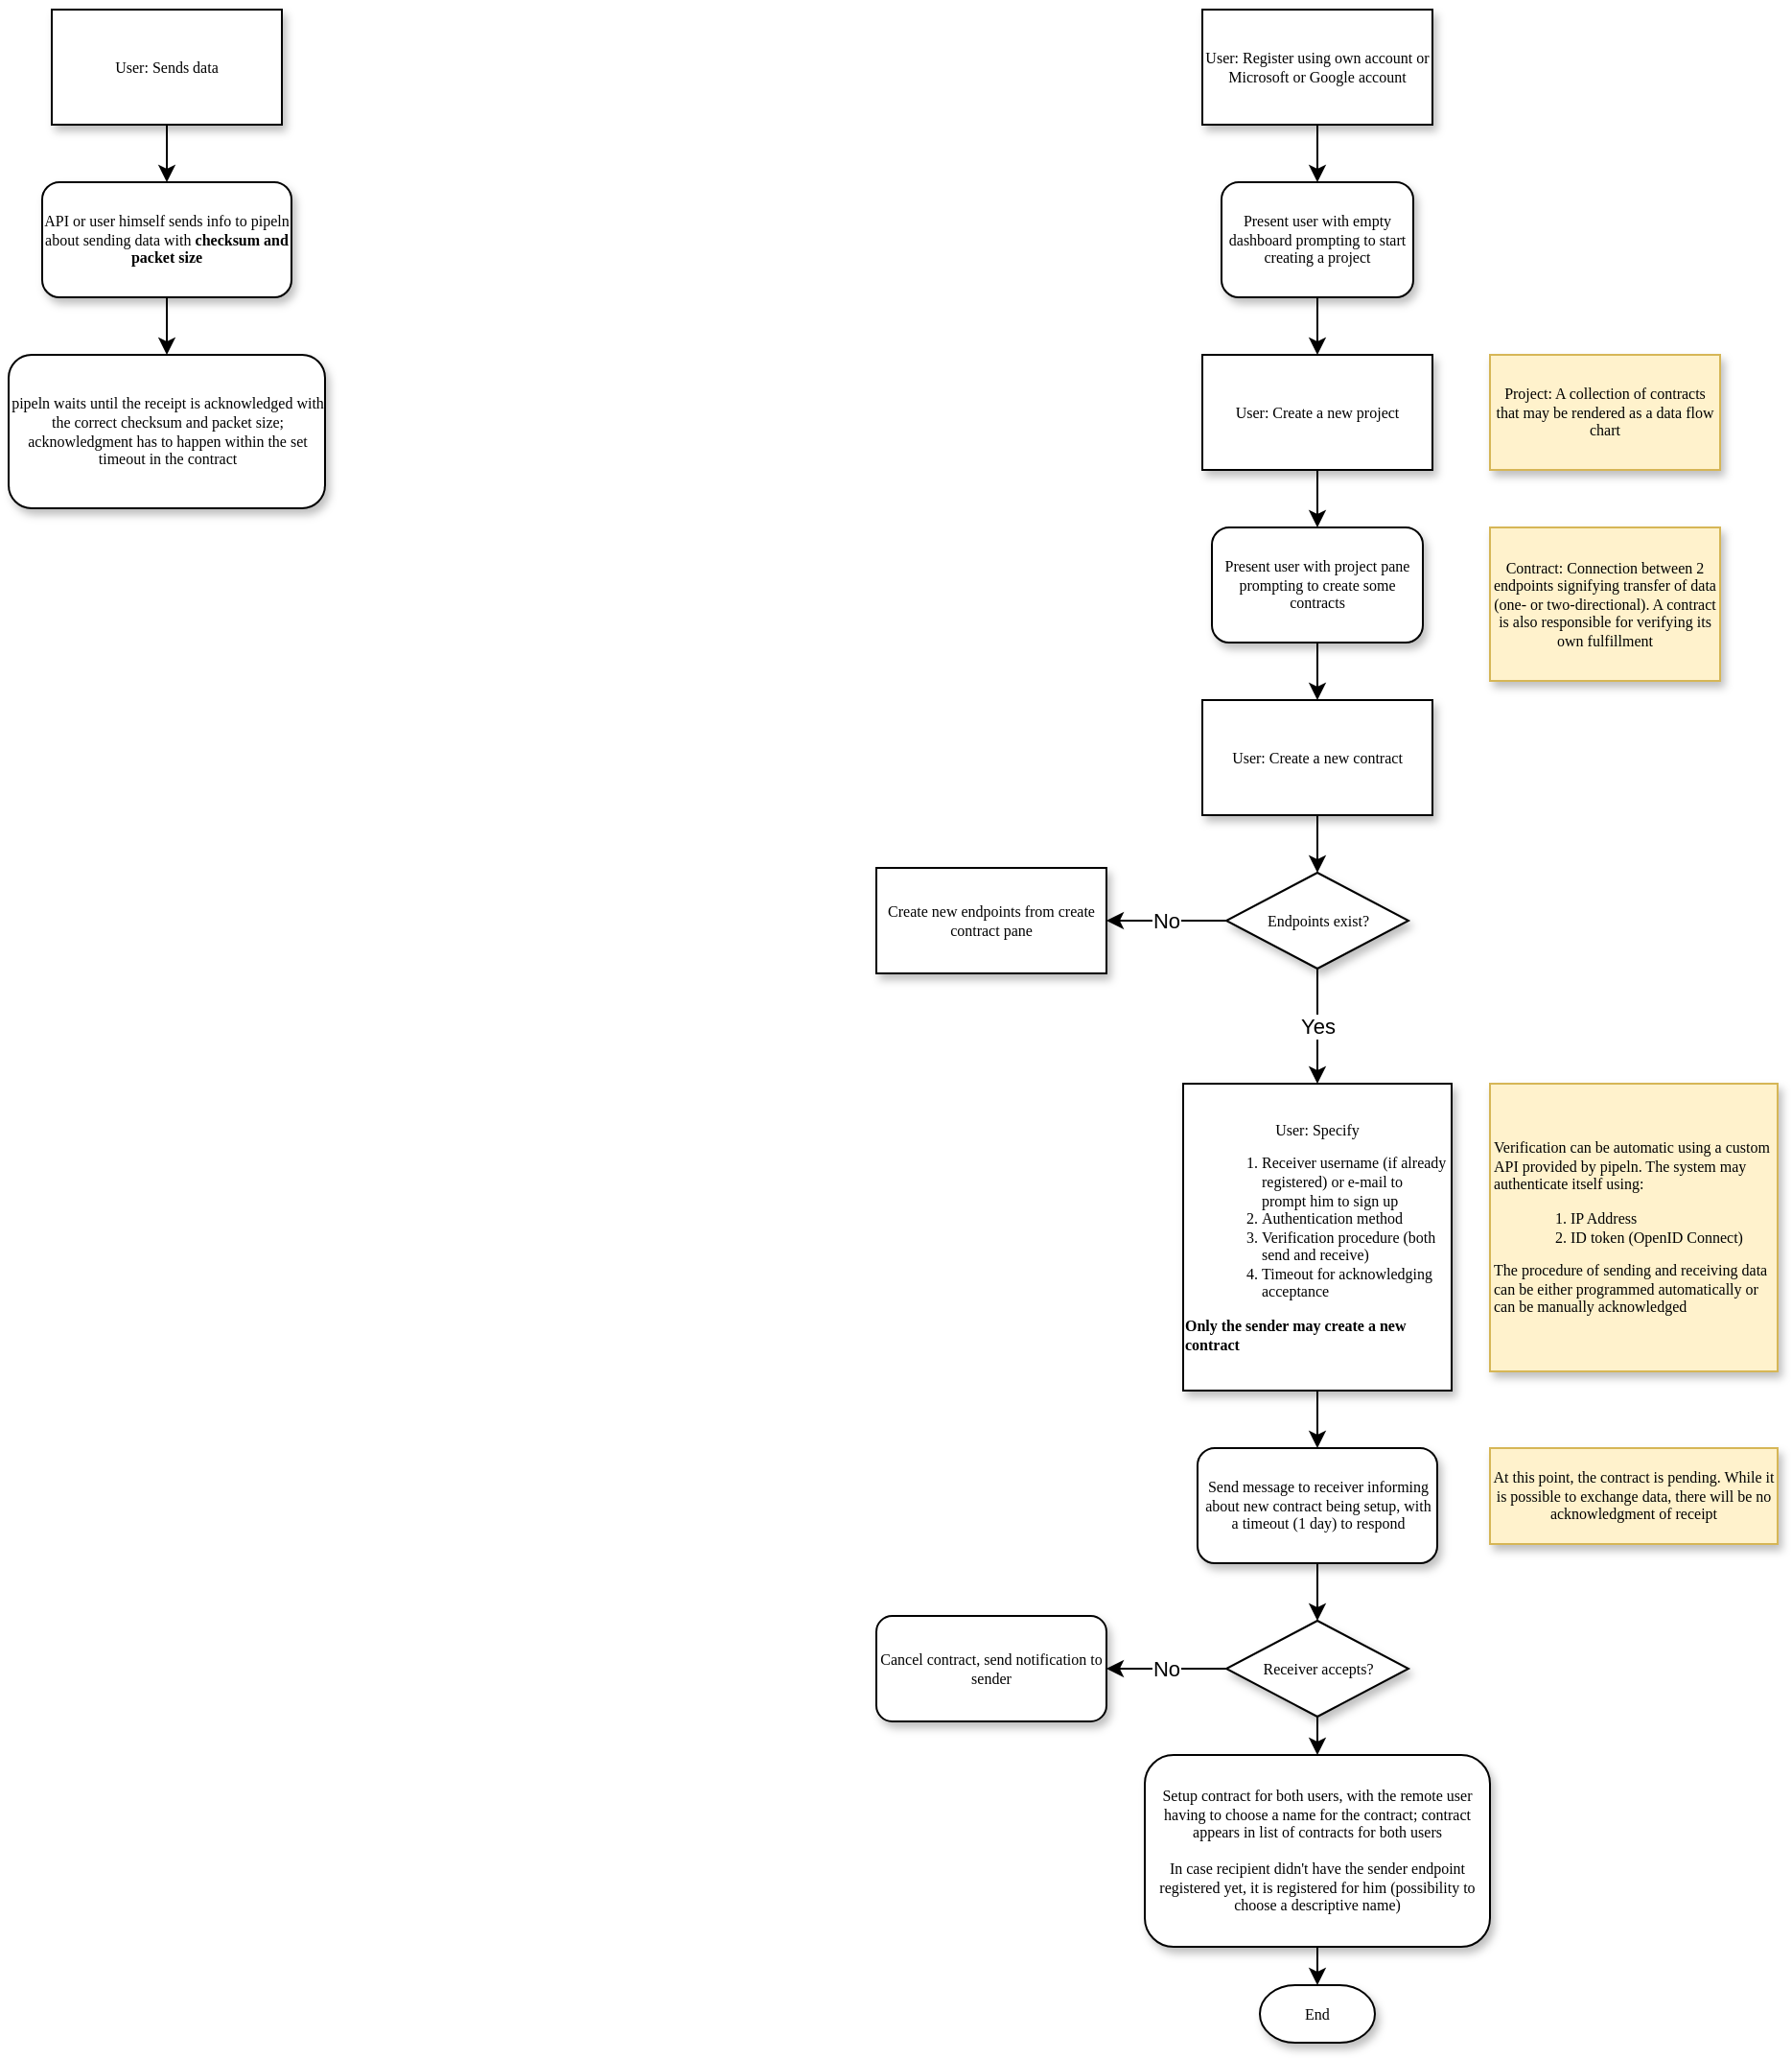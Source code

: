 <mxfile version="18.0.2" type="device"><diagram name="Page-1" id="edf60f1a-56cd-e834-aa8a-f176f3a09ee4"><mxGraphModel dx="769" dy="405" grid="1" gridSize="10" guides="1" tooltips="1" connect="1" arrows="1" fold="1" page="1" pageScale="1" pageWidth="1100" pageHeight="850" background="none" math="0" shadow="0"><root><mxCell id="0"/><mxCell id="1" parent="0"/><mxCell id="PBYG_mMgaOm4Sc-KPQiD-1" value="User: Register using own account or Microsoft or Google account" style="rounded=0;whiteSpace=wrap;html=1;shadow=1;labelBackgroundColor=none;strokeWidth=1;fontFamily=Verdana;fontSize=8;align=center;" parent="1" vertex="1"><mxGeometry x="770" y="140" width="120" height="60" as="geometry"/></mxCell><mxCell id="PBYG_mMgaOm4Sc-KPQiD-2" value="User: Create a new project" style="rounded=0;whiteSpace=wrap;html=1;shadow=1;labelBackgroundColor=none;strokeWidth=1;fontFamily=Verdana;fontSize=8;align=center;" parent="1" vertex="1"><mxGeometry x="770" y="320" width="120" height="60" as="geometry"/></mxCell><mxCell id="PBYG_mMgaOm4Sc-KPQiD-3" value="Present user with empty dashboard prompting to start creating a project" style="rounded=1;whiteSpace=wrap;html=1;shadow=1;labelBackgroundColor=none;strokeWidth=1;fontFamily=Verdana;fontSize=8;align=center;" parent="1" vertex="1"><mxGeometry x="780" y="230" width="100" height="60" as="geometry"/></mxCell><mxCell id="PBYG_mMgaOm4Sc-KPQiD-4" value="Project: A collection of contracts that may be rendered as a data flow chart" style="rounded=0;whiteSpace=wrap;html=1;shadow=1;labelBackgroundColor=none;strokeWidth=1;fontFamily=Verdana;fontSize=8;align=center;fillColor=#fff2cc;strokeColor=#d6b656;" parent="1" vertex="1"><mxGeometry x="920" y="320" width="120" height="60" as="geometry"/></mxCell><mxCell id="PBYG_mMgaOm4Sc-KPQiD-5" value="" style="endArrow=classic;html=1;rounded=0;entryX=0.5;entryY=0;entryDx=0;entryDy=0;exitX=0.5;exitY=1;exitDx=0;exitDy=0;" parent="1" source="PBYG_mMgaOm4Sc-KPQiD-1" target="PBYG_mMgaOm4Sc-KPQiD-3" edge="1"><mxGeometry width="50" height="50" relative="1" as="geometry"><mxPoint x="530" y="390" as="sourcePoint"/><mxPoint x="580" y="340" as="targetPoint"/></mxGeometry></mxCell><mxCell id="PBYG_mMgaOm4Sc-KPQiD-6" value="" style="endArrow=classic;html=1;rounded=0;entryX=0.5;entryY=0;entryDx=0;entryDy=0;exitX=0.5;exitY=1;exitDx=0;exitDy=0;" parent="1" source="PBYG_mMgaOm4Sc-KPQiD-3" target="PBYG_mMgaOm4Sc-KPQiD-2" edge="1"><mxGeometry width="50" height="50" relative="1" as="geometry"><mxPoint x="920" y="290" as="sourcePoint"/><mxPoint x="920" y="320" as="targetPoint"/></mxGeometry></mxCell><mxCell id="PBYG_mMgaOm4Sc-KPQiD-8" value="Present user with project pane prompting to create some contracts" style="rounded=1;whiteSpace=wrap;html=1;shadow=1;labelBackgroundColor=none;strokeWidth=1;fontFamily=Verdana;fontSize=8;align=center;" parent="1" vertex="1"><mxGeometry x="775" y="410" width="110" height="60" as="geometry"/></mxCell><mxCell id="PBYG_mMgaOm4Sc-KPQiD-9" value="" style="endArrow=classic;html=1;rounded=0;entryX=0.5;entryY=0;entryDx=0;entryDy=0;exitX=0.5;exitY=1;exitDx=0;exitDy=0;" parent="1" source="PBYG_mMgaOm4Sc-KPQiD-2" target="PBYG_mMgaOm4Sc-KPQiD-8" edge="1"><mxGeometry width="50" height="50" relative="1" as="geometry"><mxPoint x="840" y="300" as="sourcePoint"/><mxPoint x="840" y="330" as="targetPoint"/></mxGeometry></mxCell><mxCell id="PBYG_mMgaOm4Sc-KPQiD-10" value="Contract: Connection between 2 endpoints signifying transfer of data (one- or two-directional). A contract is also responsible for verifying its own fulfillment" style="rounded=0;whiteSpace=wrap;html=1;shadow=1;labelBackgroundColor=none;strokeWidth=1;fontFamily=Verdana;fontSize=8;align=center;fillColor=#fff2cc;strokeColor=#d6b656;" parent="1" vertex="1"><mxGeometry x="920" y="410" width="120" height="80" as="geometry"/></mxCell><mxCell id="PBYG_mMgaOm4Sc-KPQiD-15" style="edgeStyle=orthogonalEdgeStyle;rounded=0;orthogonalLoop=1;jettySize=auto;html=1;exitX=0.5;exitY=1;exitDx=0;exitDy=0;entryX=0.5;entryY=0;entryDx=0;entryDy=0;" parent="1" source="PBYG_mMgaOm4Sc-KPQiD-11" target="PBYG_mMgaOm4Sc-KPQiD-13" edge="1"><mxGeometry relative="1" as="geometry"/></mxCell><mxCell id="PBYG_mMgaOm4Sc-KPQiD-11" value="User: Create a new contract" style="rounded=0;whiteSpace=wrap;html=1;shadow=1;labelBackgroundColor=none;strokeWidth=1;fontFamily=Verdana;fontSize=8;align=center;" parent="1" vertex="1"><mxGeometry x="770" y="500" width="120" height="60" as="geometry"/></mxCell><mxCell id="PBYG_mMgaOm4Sc-KPQiD-12" value="" style="endArrow=classic;html=1;rounded=0;entryX=0.5;entryY=0;entryDx=0;entryDy=0;exitX=0.5;exitY=1;exitDx=0;exitDy=0;" parent="1" source="PBYG_mMgaOm4Sc-KPQiD-8" target="PBYG_mMgaOm4Sc-KPQiD-11" edge="1"><mxGeometry width="50" height="50" relative="1" as="geometry"><mxPoint x="840" y="390" as="sourcePoint"/><mxPoint x="840" y="420" as="targetPoint"/></mxGeometry></mxCell><mxCell id="PBYG_mMgaOm4Sc-KPQiD-19" value="No" style="edgeStyle=orthogonalEdgeStyle;rounded=0;orthogonalLoop=1;jettySize=auto;html=1;exitX=0;exitY=0.5;exitDx=0;exitDy=0;entryX=1;entryY=0.5;entryDx=0;entryDy=0;" parent="1" source="PBYG_mMgaOm4Sc-KPQiD-13" target="PBYG_mMgaOm4Sc-KPQiD-18" edge="1"><mxGeometry relative="1" as="geometry"/></mxCell><mxCell id="PBYG_mMgaOm4Sc-KPQiD-22" value="Yes" style="edgeStyle=orthogonalEdgeStyle;rounded=0;orthogonalLoop=1;jettySize=auto;html=1;exitX=0.5;exitY=1;exitDx=0;exitDy=0;entryX=0.5;entryY=0;entryDx=0;entryDy=0;" parent="1" source="PBYG_mMgaOm4Sc-KPQiD-13" target="PBYG_mMgaOm4Sc-KPQiD-24" edge="1"><mxGeometry relative="1" as="geometry"><mxPoint x="830" y="690" as="targetPoint"/></mxGeometry></mxCell><mxCell id="PBYG_mMgaOm4Sc-KPQiD-13" value="Endpoints exist?" style="rhombus;whiteSpace=wrap;html=1;rounded=0;shadow=1;labelBackgroundColor=none;strokeWidth=1;fontFamily=Verdana;fontSize=8;align=center;" parent="1" vertex="1"><mxGeometry x="782.5" y="590" width="95" height="50" as="geometry"/></mxCell><mxCell id="PBYG_mMgaOm4Sc-KPQiD-18" value="Create new endpoints from create contract pane" style="rounded=0;whiteSpace=wrap;html=1;shadow=1;labelBackgroundColor=none;strokeWidth=1;fontFamily=Verdana;fontSize=8;align=center;" parent="1" vertex="1"><mxGeometry x="600" y="587.5" width="120" height="55" as="geometry"/></mxCell><mxCell id="PBYG_mMgaOm4Sc-KPQiD-23" value="End" style="strokeWidth=1;html=1;shape=mxgraph.flowchart.terminator;whiteSpace=wrap;rounded=0;shadow=1;labelBackgroundColor=none;fontFamily=Verdana;fontSize=8;align=center;" parent="1" vertex="1"><mxGeometry x="800" y="1170" width="60" height="30" as="geometry"/></mxCell><mxCell id="ve2KJu9dEQYRQKSxrzHC-1" style="edgeStyle=orthogonalEdgeStyle;rounded=0;orthogonalLoop=1;jettySize=auto;html=1;exitX=0.5;exitY=1;exitDx=0;exitDy=0;entryX=0.5;entryY=0;entryDx=0;entryDy=0;" edge="1" parent="1" source="PBYG_mMgaOm4Sc-KPQiD-24" target="PBYG_mMgaOm4Sc-KPQiD-27"><mxGeometry relative="1" as="geometry"/></mxCell><mxCell id="PBYG_mMgaOm4Sc-KPQiD-24" value="User: Specify&lt;br&gt;&lt;ol&gt;&lt;li style=&quot;text-align: left&quot;&gt;Receiver username (if already registered) or e-mail to prompt him to sign up&lt;/li&gt;&lt;li style=&quot;text-align: left&quot;&gt;Authentication method&lt;/li&gt;&lt;li style=&quot;text-align: left&quot;&gt;Verification procedure (both send and receive)&lt;/li&gt;&lt;li style=&quot;text-align: left&quot;&gt;Timeout for acknowledging acceptance&lt;/li&gt;&lt;/ol&gt;&lt;div style=&quot;text-align: left&quot;&gt;&lt;b&gt;Only the sender may create a new contract&lt;/b&gt;&lt;/div&gt;" style="rounded=0;whiteSpace=wrap;html=1;shadow=1;labelBackgroundColor=none;strokeWidth=1;fontFamily=Verdana;fontSize=8;align=center;" parent="1" vertex="1"><mxGeometry x="760" y="700" width="140" height="160" as="geometry"/></mxCell><mxCell id="PBYG_mMgaOm4Sc-KPQiD-26" value="Verification can be automatic using a custom API provided by pipeln. The system may authenticate itself using:&lt;br&gt;&lt;ol&gt;&lt;li&gt;IP Address&lt;/li&gt;&lt;li&gt;ID token (OpenID Connect)&lt;/li&gt;&lt;/ol&gt;&lt;div&gt;The procedure of sending and receiving data can be either programmed automatically or can be manually acknowledged&lt;/div&gt;" style="rounded=0;whiteSpace=wrap;html=1;shadow=1;labelBackgroundColor=none;strokeWidth=1;fontFamily=Verdana;fontSize=8;align=left;fillColor=#fff2cc;strokeColor=#d6b656;" parent="1" vertex="1"><mxGeometry x="920" y="700" width="150" height="150" as="geometry"/></mxCell><mxCell id="ve2KJu9dEQYRQKSxrzHC-4" style="edgeStyle=orthogonalEdgeStyle;rounded=0;orthogonalLoop=1;jettySize=auto;html=1;exitX=0.5;exitY=1;exitDx=0;exitDy=0;entryX=0.5;entryY=0;entryDx=0;entryDy=0;" edge="1" parent="1" source="PBYG_mMgaOm4Sc-KPQiD-27" target="ve2KJu9dEQYRQKSxrzHC-3"><mxGeometry relative="1" as="geometry"/></mxCell><mxCell id="PBYG_mMgaOm4Sc-KPQiD-27" value="Send message to receiver informing about new contract being setup, with a timeout (1 day) to respond" style="rounded=1;whiteSpace=wrap;html=1;shadow=1;labelBackgroundColor=none;strokeWidth=1;fontFamily=Verdana;fontSize=8;align=center;" parent="1" vertex="1"><mxGeometry x="767.5" y="890" width="125" height="60" as="geometry"/></mxCell><mxCell id="ve2KJu9dEQYRQKSxrzHC-2" value="At this point, the contract is pending. While it is possible to exchange data, there will be no acknowledgment of receipt" style="rounded=0;whiteSpace=wrap;html=1;shadow=1;labelBackgroundColor=none;strokeWidth=1;fontFamily=Verdana;fontSize=8;align=center;fillColor=#fff2cc;strokeColor=#d6b656;" vertex="1" parent="1"><mxGeometry x="920" y="890" width="150" height="50" as="geometry"/></mxCell><mxCell id="ve2KJu9dEQYRQKSxrzHC-6" value="No" style="edgeStyle=orthogonalEdgeStyle;rounded=0;orthogonalLoop=1;jettySize=auto;html=1;exitX=0;exitY=0.5;exitDx=0;exitDy=0;entryX=1;entryY=0.5;entryDx=0;entryDy=0;" edge="1" parent="1" source="ve2KJu9dEQYRQKSxrzHC-3" target="ve2KJu9dEQYRQKSxrzHC-5"><mxGeometry relative="1" as="geometry"/></mxCell><mxCell id="ve2KJu9dEQYRQKSxrzHC-9" style="edgeStyle=orthogonalEdgeStyle;rounded=0;orthogonalLoop=1;jettySize=auto;html=1;exitX=0.5;exitY=1;exitDx=0;exitDy=0;entryX=0.5;entryY=0;entryDx=0;entryDy=0;" edge="1" parent="1" source="ve2KJu9dEQYRQKSxrzHC-3" target="ve2KJu9dEQYRQKSxrzHC-8"><mxGeometry relative="1" as="geometry"/></mxCell><mxCell id="ve2KJu9dEQYRQKSxrzHC-3" value="Receiver accepts?" style="rhombus;whiteSpace=wrap;html=1;rounded=0;shadow=1;labelBackgroundColor=none;strokeWidth=1;fontFamily=Verdana;fontSize=8;align=center;" vertex="1" parent="1"><mxGeometry x="782.5" y="980" width="95" height="50" as="geometry"/></mxCell><mxCell id="ve2KJu9dEQYRQKSxrzHC-5" value="Cancel contract, send notification to sender" style="rounded=1;whiteSpace=wrap;html=1;shadow=1;labelBackgroundColor=none;strokeWidth=1;fontFamily=Verdana;fontSize=8;align=center;" vertex="1" parent="1"><mxGeometry x="600" y="977.5" width="120" height="55" as="geometry"/></mxCell><mxCell id="ve2KJu9dEQYRQKSxrzHC-11" style="edgeStyle=orthogonalEdgeStyle;rounded=0;orthogonalLoop=1;jettySize=auto;html=1;exitX=0.5;exitY=1;exitDx=0;exitDy=0;entryX=0.5;entryY=0;entryDx=0;entryDy=0;entryPerimeter=0;" edge="1" parent="1" source="ve2KJu9dEQYRQKSxrzHC-8" target="PBYG_mMgaOm4Sc-KPQiD-23"><mxGeometry relative="1" as="geometry"/></mxCell><mxCell id="ve2KJu9dEQYRQKSxrzHC-8" value="Setup contract for both users, with the remote user having to choose a name for the contract; contract appears in list of contracts for both users&lt;br&gt;&lt;br&gt;In case recipient didn't have the sender endpoint registered yet, it is registered for him (possibility to choose a descriptive name)" style="rounded=1;whiteSpace=wrap;html=1;shadow=1;labelBackgroundColor=none;strokeWidth=1;fontFamily=Verdana;fontSize=8;align=center;" vertex="1" parent="1"><mxGeometry x="740" y="1050" width="180" height="100" as="geometry"/></mxCell><mxCell id="ve2KJu9dEQYRQKSxrzHC-14" style="edgeStyle=orthogonalEdgeStyle;rounded=0;orthogonalLoop=1;jettySize=auto;html=1;exitX=0.5;exitY=1;exitDx=0;exitDy=0;entryX=0.5;entryY=0;entryDx=0;entryDy=0;" edge="1" parent="1" source="ve2KJu9dEQYRQKSxrzHC-12" target="ve2KJu9dEQYRQKSxrzHC-13"><mxGeometry relative="1" as="geometry"/></mxCell><mxCell id="ve2KJu9dEQYRQKSxrzHC-12" value="User: Sends data" style="rounded=0;whiteSpace=wrap;html=1;shadow=1;labelBackgroundColor=none;strokeWidth=1;fontFamily=Verdana;fontSize=8;align=center;" vertex="1" parent="1"><mxGeometry x="170" y="140" width="120" height="60" as="geometry"/></mxCell><mxCell id="ve2KJu9dEQYRQKSxrzHC-18" style="edgeStyle=orthogonalEdgeStyle;rounded=0;orthogonalLoop=1;jettySize=auto;html=1;exitX=0.5;exitY=1;exitDx=0;exitDy=0;entryX=0.5;entryY=0;entryDx=0;entryDy=0;" edge="1" parent="1" source="ve2KJu9dEQYRQKSxrzHC-13" target="ve2KJu9dEQYRQKSxrzHC-17"><mxGeometry relative="1" as="geometry"/></mxCell><mxCell id="ve2KJu9dEQYRQKSxrzHC-13" value="API or user himself sends info to pipeln about sending data with &lt;b&gt;checksum and packet size&lt;/b&gt;" style="rounded=1;whiteSpace=wrap;html=1;shadow=1;labelBackgroundColor=none;strokeWidth=1;fontFamily=Verdana;fontSize=8;align=center;" vertex="1" parent="1"><mxGeometry x="165" y="230" width="130" height="60" as="geometry"/></mxCell><mxCell id="ve2KJu9dEQYRQKSxrzHC-17" value="pipeln waits until the receipt is acknowledged with the correct checksum and packet size; acknowledgment has to happen within the set timeout in the contract" style="rounded=1;whiteSpace=wrap;html=1;shadow=1;labelBackgroundColor=none;strokeWidth=1;fontFamily=Verdana;fontSize=8;align=center;" vertex="1" parent="1"><mxGeometry x="147.5" y="320" width="165" height="80" as="geometry"/></mxCell></root></mxGraphModel></diagram></mxfile>